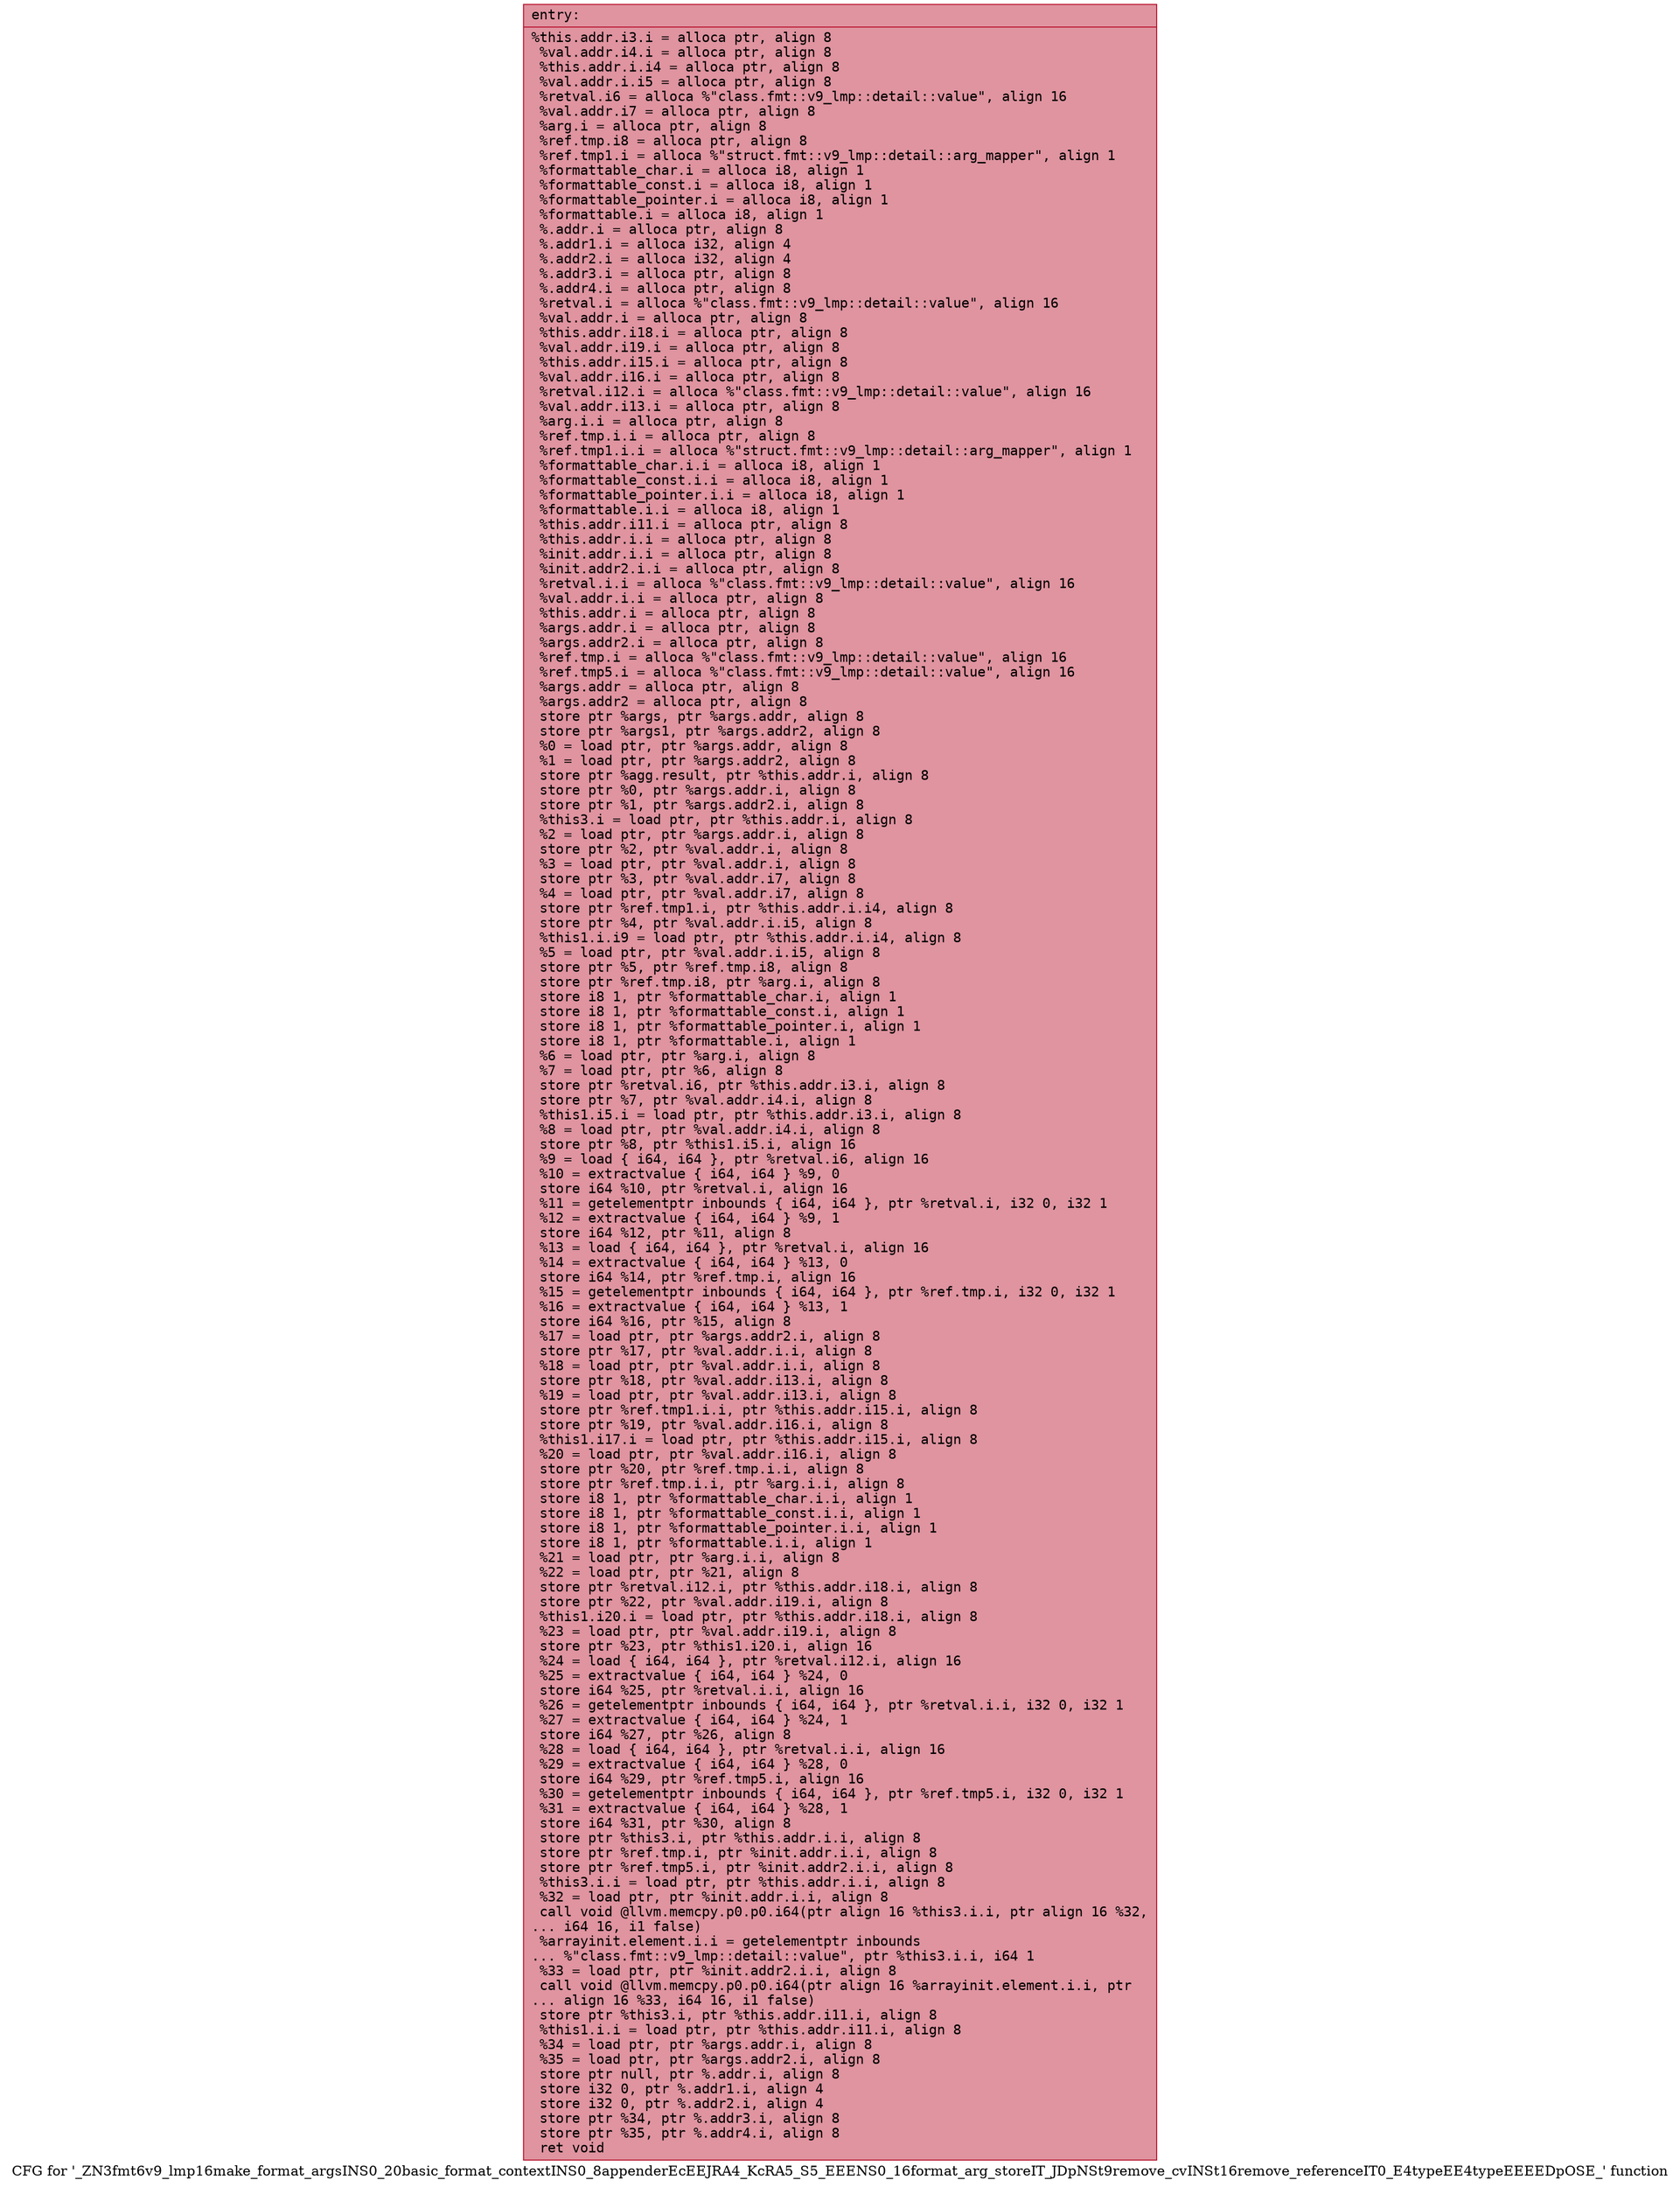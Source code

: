 digraph "CFG for '_ZN3fmt6v9_lmp16make_format_argsINS0_20basic_format_contextINS0_8appenderEcEEJRA4_KcRA5_S5_EEENS0_16format_arg_storeIT_JDpNSt9remove_cvINSt16remove_referenceIT0_E4typeEE4typeEEEEDpOSE_' function" {
	label="CFG for '_ZN3fmt6v9_lmp16make_format_argsINS0_20basic_format_contextINS0_8appenderEcEEJRA4_KcRA5_S5_EEENS0_16format_arg_storeIT_JDpNSt9remove_cvINSt16remove_referenceIT0_E4typeEE4typeEEEEDpOSE_' function";

	Node0x563465773d10 [shape=record,color="#b70d28ff", style=filled, fillcolor="#b70d2870" fontname="Courier",label="{entry:\l|  %this.addr.i3.i = alloca ptr, align 8\l  %val.addr.i4.i = alloca ptr, align 8\l  %this.addr.i.i4 = alloca ptr, align 8\l  %val.addr.i.i5 = alloca ptr, align 8\l  %retval.i6 = alloca %\"class.fmt::v9_lmp::detail::value\", align 16\l  %val.addr.i7 = alloca ptr, align 8\l  %arg.i = alloca ptr, align 8\l  %ref.tmp.i8 = alloca ptr, align 8\l  %ref.tmp1.i = alloca %\"struct.fmt::v9_lmp::detail::arg_mapper\", align 1\l  %formattable_char.i = alloca i8, align 1\l  %formattable_const.i = alloca i8, align 1\l  %formattable_pointer.i = alloca i8, align 1\l  %formattable.i = alloca i8, align 1\l  %.addr.i = alloca ptr, align 8\l  %.addr1.i = alloca i32, align 4\l  %.addr2.i = alloca i32, align 4\l  %.addr3.i = alloca ptr, align 8\l  %.addr4.i = alloca ptr, align 8\l  %retval.i = alloca %\"class.fmt::v9_lmp::detail::value\", align 16\l  %val.addr.i = alloca ptr, align 8\l  %this.addr.i18.i = alloca ptr, align 8\l  %val.addr.i19.i = alloca ptr, align 8\l  %this.addr.i15.i = alloca ptr, align 8\l  %val.addr.i16.i = alloca ptr, align 8\l  %retval.i12.i = alloca %\"class.fmt::v9_lmp::detail::value\", align 16\l  %val.addr.i13.i = alloca ptr, align 8\l  %arg.i.i = alloca ptr, align 8\l  %ref.tmp.i.i = alloca ptr, align 8\l  %ref.tmp1.i.i = alloca %\"struct.fmt::v9_lmp::detail::arg_mapper\", align 1\l  %formattable_char.i.i = alloca i8, align 1\l  %formattable_const.i.i = alloca i8, align 1\l  %formattable_pointer.i.i = alloca i8, align 1\l  %formattable.i.i = alloca i8, align 1\l  %this.addr.i11.i = alloca ptr, align 8\l  %this.addr.i.i = alloca ptr, align 8\l  %init.addr.i.i = alloca ptr, align 8\l  %init.addr2.i.i = alloca ptr, align 8\l  %retval.i.i = alloca %\"class.fmt::v9_lmp::detail::value\", align 16\l  %val.addr.i.i = alloca ptr, align 8\l  %this.addr.i = alloca ptr, align 8\l  %args.addr.i = alloca ptr, align 8\l  %args.addr2.i = alloca ptr, align 8\l  %ref.tmp.i = alloca %\"class.fmt::v9_lmp::detail::value\", align 16\l  %ref.tmp5.i = alloca %\"class.fmt::v9_lmp::detail::value\", align 16\l  %args.addr = alloca ptr, align 8\l  %args.addr2 = alloca ptr, align 8\l  store ptr %args, ptr %args.addr, align 8\l  store ptr %args1, ptr %args.addr2, align 8\l  %0 = load ptr, ptr %args.addr, align 8\l  %1 = load ptr, ptr %args.addr2, align 8\l  store ptr %agg.result, ptr %this.addr.i, align 8\l  store ptr %0, ptr %args.addr.i, align 8\l  store ptr %1, ptr %args.addr2.i, align 8\l  %this3.i = load ptr, ptr %this.addr.i, align 8\l  %2 = load ptr, ptr %args.addr.i, align 8\l  store ptr %2, ptr %val.addr.i, align 8\l  %3 = load ptr, ptr %val.addr.i, align 8\l  store ptr %3, ptr %val.addr.i7, align 8\l  %4 = load ptr, ptr %val.addr.i7, align 8\l  store ptr %ref.tmp1.i, ptr %this.addr.i.i4, align 8\l  store ptr %4, ptr %val.addr.i.i5, align 8\l  %this1.i.i9 = load ptr, ptr %this.addr.i.i4, align 8\l  %5 = load ptr, ptr %val.addr.i.i5, align 8\l  store ptr %5, ptr %ref.tmp.i8, align 8\l  store ptr %ref.tmp.i8, ptr %arg.i, align 8\l  store i8 1, ptr %formattable_char.i, align 1\l  store i8 1, ptr %formattable_const.i, align 1\l  store i8 1, ptr %formattable_pointer.i, align 1\l  store i8 1, ptr %formattable.i, align 1\l  %6 = load ptr, ptr %arg.i, align 8\l  %7 = load ptr, ptr %6, align 8\l  store ptr %retval.i6, ptr %this.addr.i3.i, align 8\l  store ptr %7, ptr %val.addr.i4.i, align 8\l  %this1.i5.i = load ptr, ptr %this.addr.i3.i, align 8\l  %8 = load ptr, ptr %val.addr.i4.i, align 8\l  store ptr %8, ptr %this1.i5.i, align 16\l  %9 = load \{ i64, i64 \}, ptr %retval.i6, align 16\l  %10 = extractvalue \{ i64, i64 \} %9, 0\l  store i64 %10, ptr %retval.i, align 16\l  %11 = getelementptr inbounds \{ i64, i64 \}, ptr %retval.i, i32 0, i32 1\l  %12 = extractvalue \{ i64, i64 \} %9, 1\l  store i64 %12, ptr %11, align 8\l  %13 = load \{ i64, i64 \}, ptr %retval.i, align 16\l  %14 = extractvalue \{ i64, i64 \} %13, 0\l  store i64 %14, ptr %ref.tmp.i, align 16\l  %15 = getelementptr inbounds \{ i64, i64 \}, ptr %ref.tmp.i, i32 0, i32 1\l  %16 = extractvalue \{ i64, i64 \} %13, 1\l  store i64 %16, ptr %15, align 8\l  %17 = load ptr, ptr %args.addr2.i, align 8\l  store ptr %17, ptr %val.addr.i.i, align 8\l  %18 = load ptr, ptr %val.addr.i.i, align 8\l  store ptr %18, ptr %val.addr.i13.i, align 8\l  %19 = load ptr, ptr %val.addr.i13.i, align 8\l  store ptr %ref.tmp1.i.i, ptr %this.addr.i15.i, align 8\l  store ptr %19, ptr %val.addr.i16.i, align 8\l  %this1.i17.i = load ptr, ptr %this.addr.i15.i, align 8\l  %20 = load ptr, ptr %val.addr.i16.i, align 8\l  store ptr %20, ptr %ref.tmp.i.i, align 8\l  store ptr %ref.tmp.i.i, ptr %arg.i.i, align 8\l  store i8 1, ptr %formattable_char.i.i, align 1\l  store i8 1, ptr %formattable_const.i.i, align 1\l  store i8 1, ptr %formattable_pointer.i.i, align 1\l  store i8 1, ptr %formattable.i.i, align 1\l  %21 = load ptr, ptr %arg.i.i, align 8\l  %22 = load ptr, ptr %21, align 8\l  store ptr %retval.i12.i, ptr %this.addr.i18.i, align 8\l  store ptr %22, ptr %val.addr.i19.i, align 8\l  %this1.i20.i = load ptr, ptr %this.addr.i18.i, align 8\l  %23 = load ptr, ptr %val.addr.i19.i, align 8\l  store ptr %23, ptr %this1.i20.i, align 16\l  %24 = load \{ i64, i64 \}, ptr %retval.i12.i, align 16\l  %25 = extractvalue \{ i64, i64 \} %24, 0\l  store i64 %25, ptr %retval.i.i, align 16\l  %26 = getelementptr inbounds \{ i64, i64 \}, ptr %retval.i.i, i32 0, i32 1\l  %27 = extractvalue \{ i64, i64 \} %24, 1\l  store i64 %27, ptr %26, align 8\l  %28 = load \{ i64, i64 \}, ptr %retval.i.i, align 16\l  %29 = extractvalue \{ i64, i64 \} %28, 0\l  store i64 %29, ptr %ref.tmp5.i, align 16\l  %30 = getelementptr inbounds \{ i64, i64 \}, ptr %ref.tmp5.i, i32 0, i32 1\l  %31 = extractvalue \{ i64, i64 \} %28, 1\l  store i64 %31, ptr %30, align 8\l  store ptr %this3.i, ptr %this.addr.i.i, align 8\l  store ptr %ref.tmp.i, ptr %init.addr.i.i, align 8\l  store ptr %ref.tmp5.i, ptr %init.addr2.i.i, align 8\l  %this3.i.i = load ptr, ptr %this.addr.i.i, align 8\l  %32 = load ptr, ptr %init.addr.i.i, align 8\l  call void @llvm.memcpy.p0.p0.i64(ptr align 16 %this3.i.i, ptr align 16 %32,\l... i64 16, i1 false)\l  %arrayinit.element.i.i = getelementptr inbounds\l... %\"class.fmt::v9_lmp::detail::value\", ptr %this3.i.i, i64 1\l  %33 = load ptr, ptr %init.addr2.i.i, align 8\l  call void @llvm.memcpy.p0.p0.i64(ptr align 16 %arrayinit.element.i.i, ptr\l... align 16 %33, i64 16, i1 false)\l  store ptr %this3.i, ptr %this.addr.i11.i, align 8\l  %this1.i.i = load ptr, ptr %this.addr.i11.i, align 8\l  %34 = load ptr, ptr %args.addr.i, align 8\l  %35 = load ptr, ptr %args.addr2.i, align 8\l  store ptr null, ptr %.addr.i, align 8\l  store i32 0, ptr %.addr1.i, align 4\l  store i32 0, ptr %.addr2.i, align 4\l  store ptr %34, ptr %.addr3.i, align 8\l  store ptr %35, ptr %.addr4.i, align 8\l  ret void\l}"];
}
